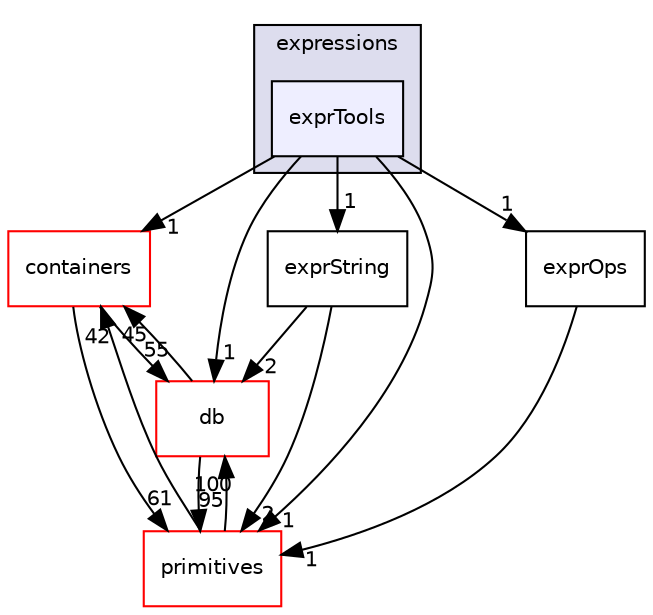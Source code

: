 digraph "src/OpenFOAM/expressions/exprTools" {
  bgcolor=transparent;
  compound=true
  node [ fontsize="10", fontname="Helvetica"];
  edge [ labelfontsize="10", labelfontname="Helvetica"];
  subgraph clusterdir_fa8eb60ad2eb9e73026ecc23442a4b28 {
    graph [ bgcolor="#ddddee", pencolor="black", label="expressions" fontname="Helvetica", fontsize="10", URL="dir_fa8eb60ad2eb9e73026ecc23442a4b28.html"]
  dir_c5eca7044a576a4b35d290bad5d84279 [shape=box, label="exprTools", style="filled", fillcolor="#eeeeff", pencolor="black", URL="dir_c5eca7044a576a4b35d290bad5d84279.html"];
  }
  dir_19d0872053bde092be81d7fe3f56cbf7 [shape=box label="containers" color="red" URL="dir_19d0872053bde092be81d7fe3f56cbf7.html"];
  dir_9e204a2a1909bee6647bf96dcf40010d [shape=box label="exprString" URL="dir_9e204a2a1909bee6647bf96dcf40010d.html"];
  dir_63c634f7a7cfd679ac26c67fb30fc32f [shape=box label="db" color="red" URL="dir_63c634f7a7cfd679ac26c67fb30fc32f.html"];
  dir_3e50f45338116b169052b428016851aa [shape=box label="primitives" color="red" URL="dir_3e50f45338116b169052b428016851aa.html"];
  dir_e54de5749dbd60a5a5a710f79813a839 [shape=box label="exprOps" URL="dir_e54de5749dbd60a5a5a710f79813a839.html"];
  dir_c5eca7044a576a4b35d290bad5d84279->dir_19d0872053bde092be81d7fe3f56cbf7 [headlabel="1", labeldistance=1.5 headhref="dir_002303_002156.html"];
  dir_c5eca7044a576a4b35d290bad5d84279->dir_9e204a2a1909bee6647bf96dcf40010d [headlabel="1", labeldistance=1.5 headhref="dir_002303_002302.html"];
  dir_c5eca7044a576a4b35d290bad5d84279->dir_63c634f7a7cfd679ac26c67fb30fc32f [headlabel="1", labeldistance=1.5 headhref="dir_002303_002218.html"];
  dir_c5eca7044a576a4b35d290bad5d84279->dir_3e50f45338116b169052b428016851aa [headlabel="1", labeldistance=1.5 headhref="dir_002303_002628.html"];
  dir_c5eca7044a576a4b35d290bad5d84279->dir_e54de5749dbd60a5a5a710f79813a839 [headlabel="1", labeldistance=1.5 headhref="dir_002303_002300.html"];
  dir_19d0872053bde092be81d7fe3f56cbf7->dir_63c634f7a7cfd679ac26c67fb30fc32f [headlabel="55", labeldistance=1.5 headhref="dir_002156_002218.html"];
  dir_19d0872053bde092be81d7fe3f56cbf7->dir_3e50f45338116b169052b428016851aa [headlabel="61", labeldistance=1.5 headhref="dir_002156_002628.html"];
  dir_9e204a2a1909bee6647bf96dcf40010d->dir_63c634f7a7cfd679ac26c67fb30fc32f [headlabel="2", labeldistance=1.5 headhref="dir_002302_002218.html"];
  dir_9e204a2a1909bee6647bf96dcf40010d->dir_3e50f45338116b169052b428016851aa [headlabel="2", labeldistance=1.5 headhref="dir_002302_002628.html"];
  dir_63c634f7a7cfd679ac26c67fb30fc32f->dir_19d0872053bde092be81d7fe3f56cbf7 [headlabel="45", labeldistance=1.5 headhref="dir_002218_002156.html"];
  dir_63c634f7a7cfd679ac26c67fb30fc32f->dir_3e50f45338116b169052b428016851aa [headlabel="95", labeldistance=1.5 headhref="dir_002218_002628.html"];
  dir_3e50f45338116b169052b428016851aa->dir_19d0872053bde092be81d7fe3f56cbf7 [headlabel="42", labeldistance=1.5 headhref="dir_002628_002156.html"];
  dir_3e50f45338116b169052b428016851aa->dir_63c634f7a7cfd679ac26c67fb30fc32f [headlabel="100", labeldistance=1.5 headhref="dir_002628_002218.html"];
  dir_e54de5749dbd60a5a5a710f79813a839->dir_3e50f45338116b169052b428016851aa [headlabel="1", labeldistance=1.5 headhref="dir_002300_002628.html"];
}
